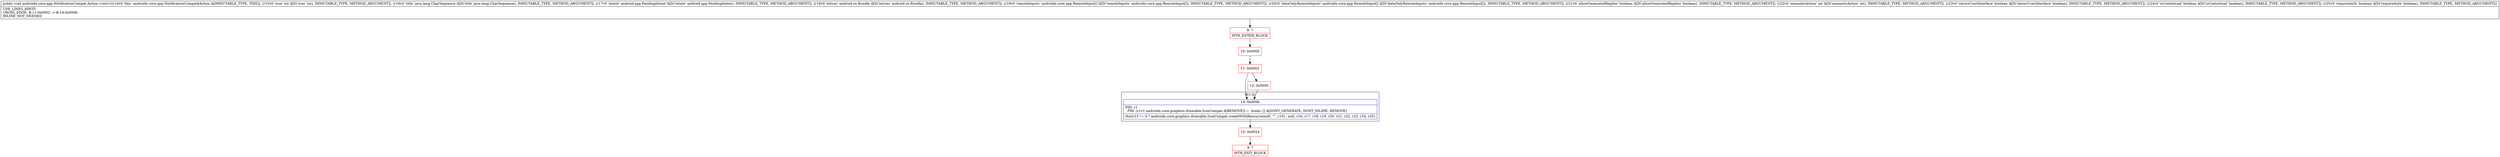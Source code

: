 digraph "CFG forandroidx.core.app.NotificationCompat.Action.\<init\>(ILjava\/lang\/CharSequence;Landroid\/app\/PendingIntent;Landroid\/os\/Bundle;[Landroidx\/core\/app\/RemoteInput;[Landroidx\/core\/app\/RemoteInput;ZIZZZ)V" {
subgraph cluster_Region_1593110920 {
label = "R(1:4)";
node [shape=record,color=blue];
Node_14 [shape=record,label="{14\:\ 0x000b|PHI: r1 \l  PHI: (r1v1 androidx.core.graphics.drawable.IconCompat A[REMOVE]) =  binds: [] A[DONT_GENERATE, DONT_INLINE, REMOVE]\l|this(r15 != 0 ? androidx.core.graphics.drawable.IconCompat.createWithResource(null, \"\", r15) : null, r16, r17, r18, r19, r20, r21, r22, r23, r24, r25)\l}"];
}
Node_8 [shape=record,color=red,label="{8\:\ ?|MTH_ENTER_BLOCK\l}"];
Node_10 [shape=record,color=red,label="{10\:\ 0x0000}"];
Node_11 [shape=record,color=red,label="{11\:\ 0x0002}"];
Node_13 [shape=record,color=red,label="{13\:\ 0x0005}"];
Node_15 [shape=record,color=red,label="{15\:\ 0x0024}"];
Node_9 [shape=record,color=red,label="{9\:\ ?|MTH_EXIT_BLOCK\l}"];
MethodNode[shape=record,label="{public void androidx.core.app.NotificationCompat.Action.\<init\>((r14v0 'this' androidx.core.app.NotificationCompat$Action A[IMMUTABLE_TYPE, THIS]), (r15v0 'icon' int A[D('icon' int), IMMUTABLE_TYPE, METHOD_ARGUMENT]), (r16v0 'title' java.lang.CharSequence A[D('title' java.lang.CharSequence), IMMUTABLE_TYPE, METHOD_ARGUMENT]), (r17v0 'intent' android.app.PendingIntent A[D('intent' android.app.PendingIntent), IMMUTABLE_TYPE, METHOD_ARGUMENT]), (r18v0 'extras' android.os.Bundle A[D('extras' android.os.Bundle), IMMUTABLE_TYPE, METHOD_ARGUMENT]), (r19v0 'remoteInputs' androidx.core.app.RemoteInput[] A[D('remoteInputs' androidx.core.app.RemoteInput[]), IMMUTABLE_TYPE, METHOD_ARGUMENT]), (r20v0 'dataOnlyRemoteInputs' androidx.core.app.RemoteInput[] A[D('dataOnlyRemoteInputs' androidx.core.app.RemoteInput[]), IMMUTABLE_TYPE, METHOD_ARGUMENT]), (r21v0 'allowGeneratedReplies' boolean A[D('allowGeneratedReplies' boolean), IMMUTABLE_TYPE, METHOD_ARGUMENT]), (r22v0 'semanticAction' int A[D('semanticAction' int), IMMUTABLE_TYPE, METHOD_ARGUMENT]), (r23v0 'showsUserInterface' boolean A[D('showsUserInterface' boolean), IMMUTABLE_TYPE, METHOD_ARGUMENT]), (r24v0 'isContextual' boolean A[D('isContextual' boolean), IMMUTABLE_TYPE, METHOD_ARGUMENT]), (r25v0 'requireAuth' boolean A[D('requireAuth' boolean), IMMUTABLE_TYPE, METHOD_ARGUMENT]))  | USE_LINES_HINTS\lCROSS_EDGE: B:11:0x0002 \-\> B:14:0x000b\lINLINE_NOT_NEEDED\l}"];
MethodNode -> Node_8;Node_14 -> Node_15;
Node_8 -> Node_10;
Node_10 -> Node_11;
Node_11 -> Node_13;
Node_11 -> Node_14;
Node_13 -> Node_14;
Node_15 -> Node_9;
}

